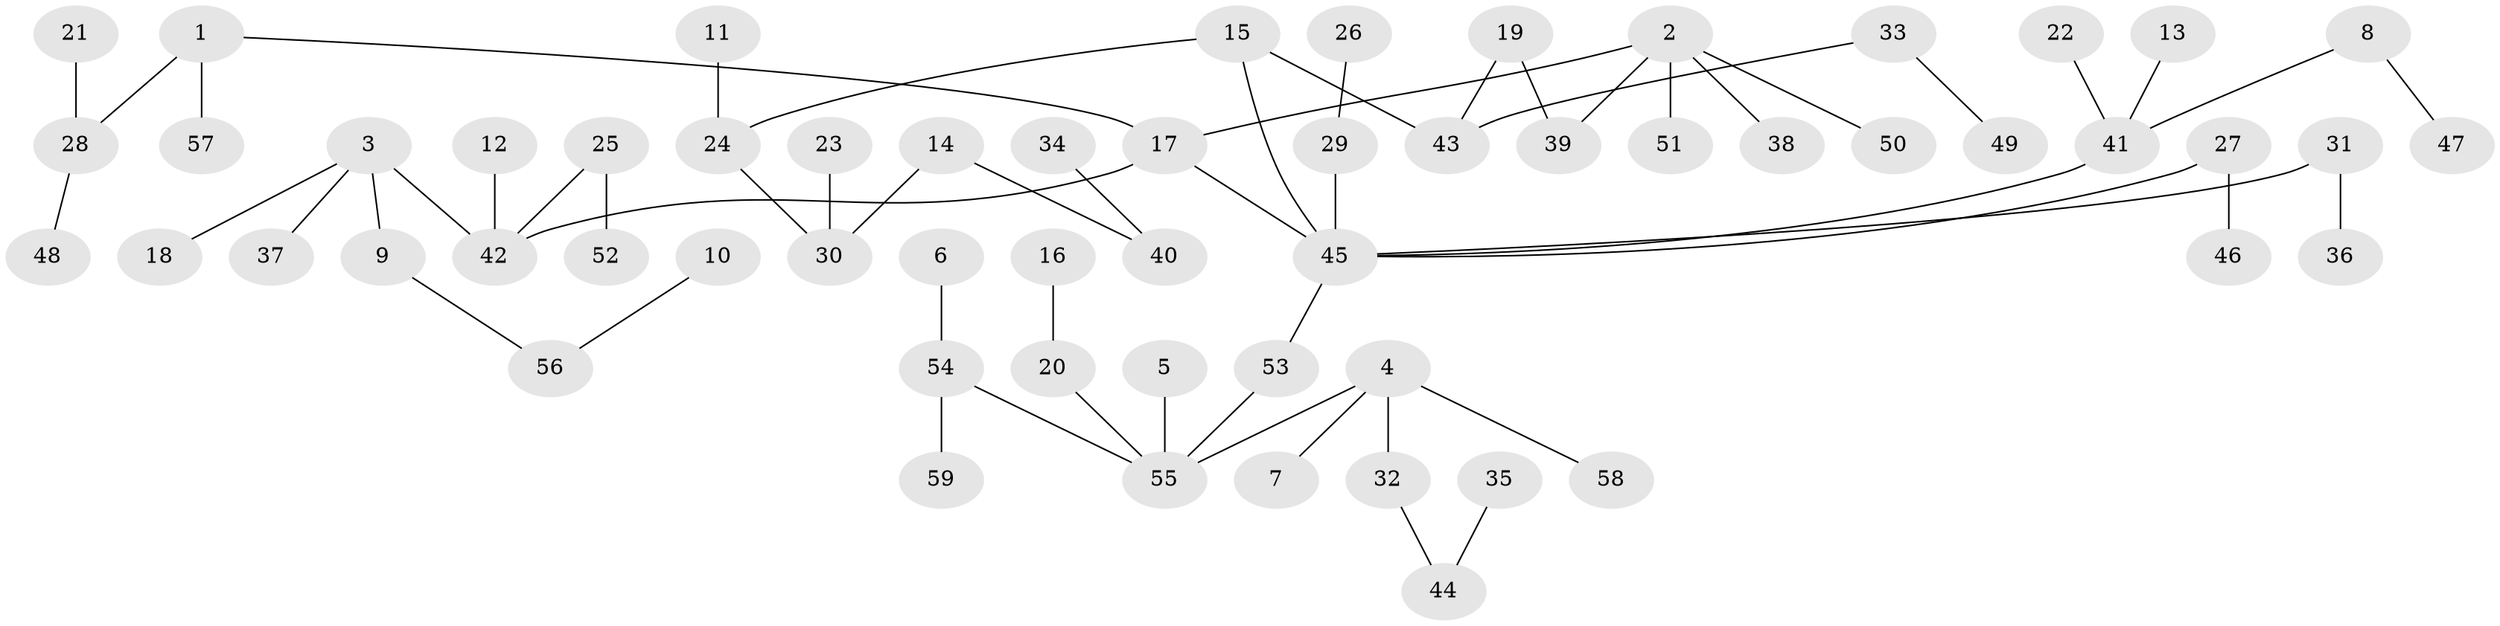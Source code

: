 // original degree distribution, {5: 0.025423728813559324, 3: 0.17796610169491525, 7: 0.01694915254237288, 4: 0.07627118644067797, 2: 0.211864406779661, 1: 0.4915254237288136}
// Generated by graph-tools (version 1.1) at 2025/25/03/09/25 03:25:31]
// undirected, 59 vertices, 59 edges
graph export_dot {
graph [start="1"]
  node [color=gray90,style=filled];
  1;
  2;
  3;
  4;
  5;
  6;
  7;
  8;
  9;
  10;
  11;
  12;
  13;
  14;
  15;
  16;
  17;
  18;
  19;
  20;
  21;
  22;
  23;
  24;
  25;
  26;
  27;
  28;
  29;
  30;
  31;
  32;
  33;
  34;
  35;
  36;
  37;
  38;
  39;
  40;
  41;
  42;
  43;
  44;
  45;
  46;
  47;
  48;
  49;
  50;
  51;
  52;
  53;
  54;
  55;
  56;
  57;
  58;
  59;
  1 -- 17 [weight=1.0];
  1 -- 28 [weight=1.0];
  1 -- 57 [weight=1.0];
  2 -- 17 [weight=1.0];
  2 -- 38 [weight=1.0];
  2 -- 39 [weight=1.0];
  2 -- 50 [weight=1.0];
  2 -- 51 [weight=1.0];
  3 -- 9 [weight=1.0];
  3 -- 18 [weight=1.0];
  3 -- 37 [weight=1.0];
  3 -- 42 [weight=1.0];
  4 -- 7 [weight=1.0];
  4 -- 32 [weight=1.0];
  4 -- 55 [weight=1.0];
  4 -- 58 [weight=1.0];
  5 -- 55 [weight=1.0];
  6 -- 54 [weight=1.0];
  8 -- 41 [weight=1.0];
  8 -- 47 [weight=1.0];
  9 -- 56 [weight=1.0];
  10 -- 56 [weight=1.0];
  11 -- 24 [weight=1.0];
  12 -- 42 [weight=1.0];
  13 -- 41 [weight=1.0];
  14 -- 30 [weight=1.0];
  14 -- 40 [weight=1.0];
  15 -- 24 [weight=1.0];
  15 -- 43 [weight=1.0];
  15 -- 45 [weight=1.0];
  16 -- 20 [weight=1.0];
  17 -- 42 [weight=1.0];
  17 -- 45 [weight=1.0];
  19 -- 39 [weight=1.0];
  19 -- 43 [weight=1.0];
  20 -- 55 [weight=1.0];
  21 -- 28 [weight=1.0];
  22 -- 41 [weight=1.0];
  23 -- 30 [weight=1.0];
  24 -- 30 [weight=1.0];
  25 -- 42 [weight=1.0];
  25 -- 52 [weight=1.0];
  26 -- 29 [weight=1.0];
  27 -- 45 [weight=1.0];
  27 -- 46 [weight=1.0];
  28 -- 48 [weight=1.0];
  29 -- 45 [weight=1.0];
  31 -- 36 [weight=1.0];
  31 -- 45 [weight=1.0];
  32 -- 44 [weight=1.0];
  33 -- 43 [weight=1.0];
  33 -- 49 [weight=1.0];
  34 -- 40 [weight=1.0];
  35 -- 44 [weight=1.0];
  41 -- 45 [weight=1.0];
  45 -- 53 [weight=1.0];
  53 -- 55 [weight=1.0];
  54 -- 55 [weight=1.0];
  54 -- 59 [weight=1.0];
}
